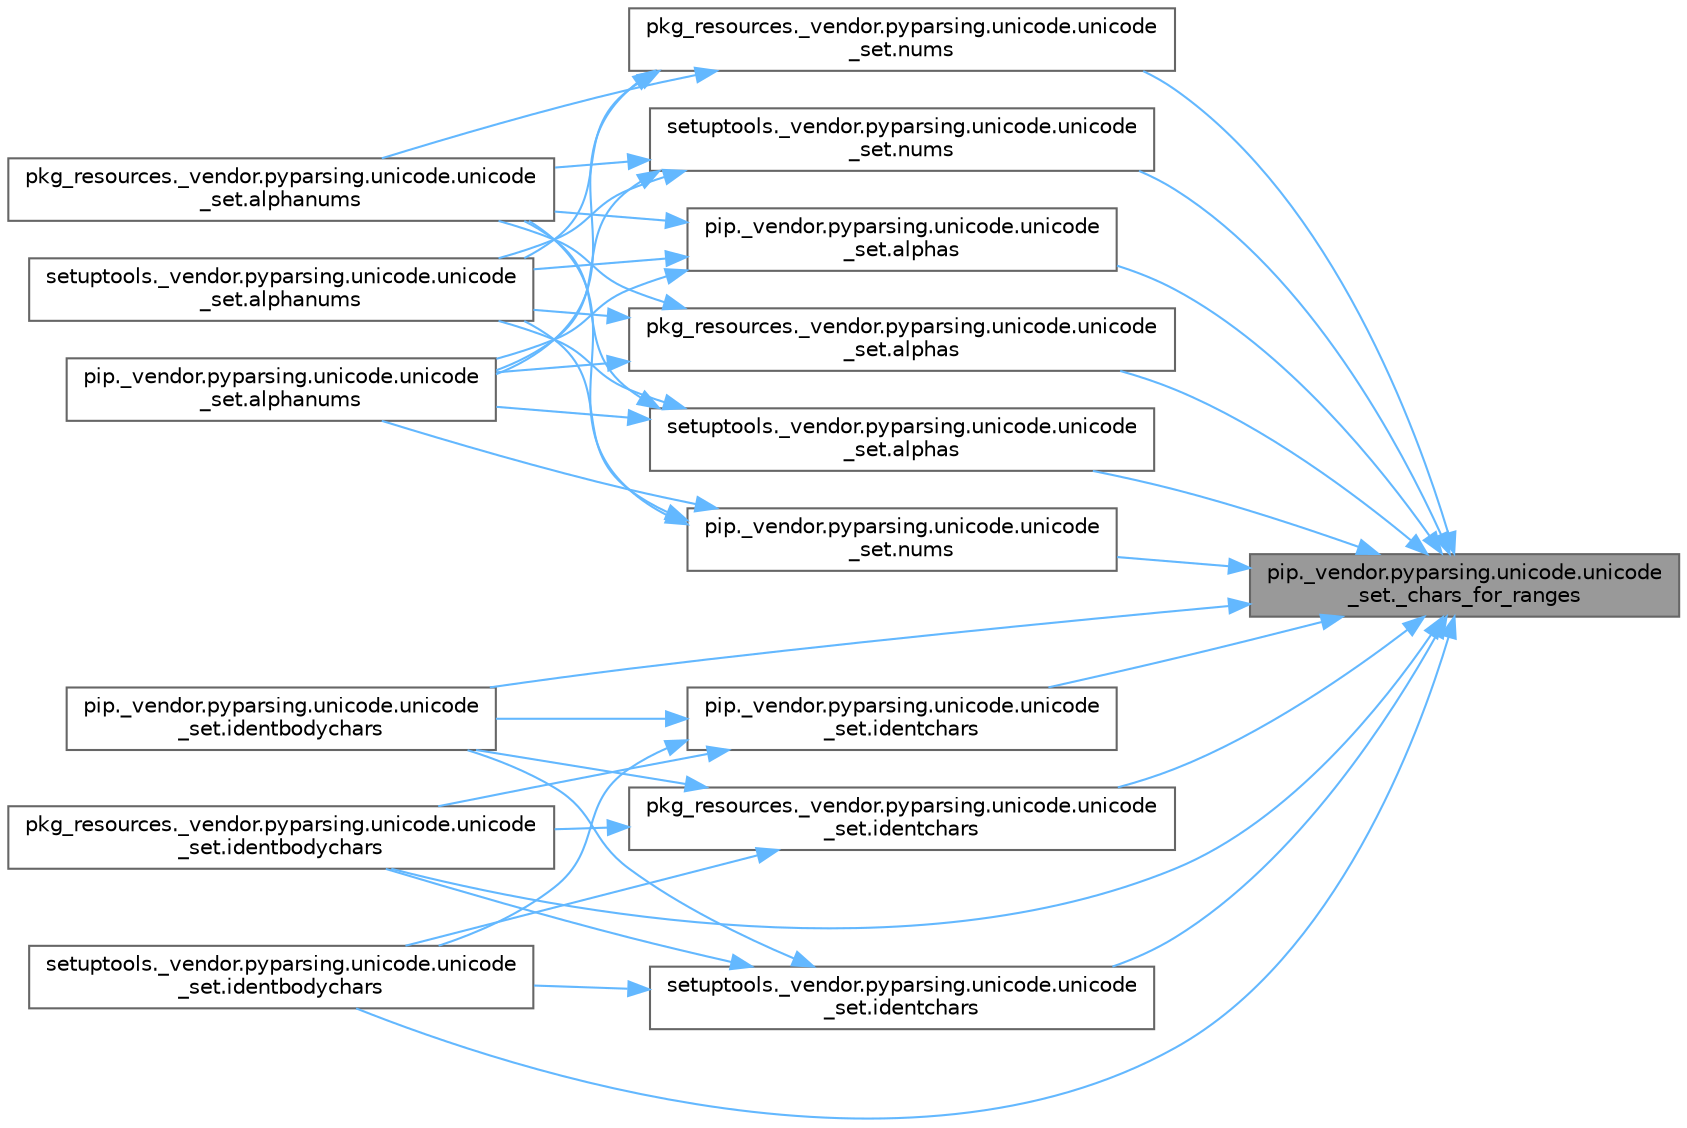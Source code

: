 digraph "pip._vendor.pyparsing.unicode.unicode_set._chars_for_ranges"
{
 // LATEX_PDF_SIZE
  bgcolor="transparent";
  edge [fontname=Helvetica,fontsize=10,labelfontname=Helvetica,labelfontsize=10];
  node [fontname=Helvetica,fontsize=10,shape=box,height=0.2,width=0.4];
  rankdir="RL";
  Node1 [id="Node000001",label="pip._vendor.pyparsing.unicode.unicode\l_set._chars_for_ranges",height=0.2,width=0.4,color="gray40", fillcolor="grey60", style="filled", fontcolor="black",tooltip=" "];
  Node1 -> Node2 [id="edge1_Node000001_Node000002",dir="back",color="steelblue1",style="solid",tooltip=" "];
  Node2 [id="Node000002",label="pip._vendor.pyparsing.unicode.unicode\l_set.alphas",height=0.2,width=0.4,color="grey40", fillcolor="white", style="filled",URL="$classpip_1_1__vendor_1_1pyparsing_1_1unicode_1_1unicode__set.html#aa490c669c619d0964778686f62b3c40d",tooltip=" "];
  Node2 -> Node3 [id="edge2_Node000002_Node000003",dir="back",color="steelblue1",style="solid",tooltip=" "];
  Node3 [id="Node000003",label="pip._vendor.pyparsing.unicode.unicode\l_set.alphanums",height=0.2,width=0.4,color="grey40", fillcolor="white", style="filled",URL="$classpip_1_1__vendor_1_1pyparsing_1_1unicode_1_1unicode__set.html#ab299ee98d1c2b4a39c1776a46e4d0ad8",tooltip=" "];
  Node2 -> Node4 [id="edge3_Node000002_Node000004",dir="back",color="steelblue1",style="solid",tooltip=" "];
  Node4 [id="Node000004",label="pkg_resources._vendor.pyparsing.unicode.unicode\l_set.alphanums",height=0.2,width=0.4,color="grey40", fillcolor="white", style="filled",URL="$classpkg__resources_1_1__vendor_1_1pyparsing_1_1unicode_1_1unicode__set.html#adc9c83df1fcb20cc994bdc7ca4f291c9",tooltip=" "];
  Node2 -> Node5 [id="edge4_Node000002_Node000005",dir="back",color="steelblue1",style="solid",tooltip=" "];
  Node5 [id="Node000005",label="setuptools._vendor.pyparsing.unicode.unicode\l_set.alphanums",height=0.2,width=0.4,color="grey40", fillcolor="white", style="filled",URL="$classsetuptools_1_1__vendor_1_1pyparsing_1_1unicode_1_1unicode__set.html#a4dcae4c6dad81de24395b1cec0307cb2",tooltip=" "];
  Node1 -> Node6 [id="edge5_Node000001_Node000006",dir="back",color="steelblue1",style="solid",tooltip=" "];
  Node6 [id="Node000006",label="pkg_resources._vendor.pyparsing.unicode.unicode\l_set.alphas",height=0.2,width=0.4,color="grey40", fillcolor="white", style="filled",URL="$classpkg__resources_1_1__vendor_1_1pyparsing_1_1unicode_1_1unicode__set.html#a5e9ed4b45cf8cacd4c6e7a0b45778bc4",tooltip=" "];
  Node6 -> Node3 [id="edge6_Node000006_Node000003",dir="back",color="steelblue1",style="solid",tooltip=" "];
  Node6 -> Node4 [id="edge7_Node000006_Node000004",dir="back",color="steelblue1",style="solid",tooltip=" "];
  Node6 -> Node5 [id="edge8_Node000006_Node000005",dir="back",color="steelblue1",style="solid",tooltip=" "];
  Node1 -> Node7 [id="edge9_Node000001_Node000007",dir="back",color="steelblue1",style="solid",tooltip=" "];
  Node7 [id="Node000007",label="setuptools._vendor.pyparsing.unicode.unicode\l_set.alphas",height=0.2,width=0.4,color="grey40", fillcolor="white", style="filled",URL="$classsetuptools_1_1__vendor_1_1pyparsing_1_1unicode_1_1unicode__set.html#ab625ca096c63611d8dcbe555bb866a24",tooltip=" "];
  Node7 -> Node3 [id="edge10_Node000007_Node000003",dir="back",color="steelblue1",style="solid",tooltip=" "];
  Node7 -> Node4 [id="edge11_Node000007_Node000004",dir="back",color="steelblue1",style="solid",tooltip=" "];
  Node7 -> Node5 [id="edge12_Node000007_Node000005",dir="back",color="steelblue1",style="solid",tooltip=" "];
  Node1 -> Node8 [id="edge13_Node000001_Node000008",dir="back",color="steelblue1",style="solid",tooltip=" "];
  Node8 [id="Node000008",label="pip._vendor.pyparsing.unicode.unicode\l_set.identbodychars",height=0.2,width=0.4,color="grey40", fillcolor="white", style="filled",URL="$classpip_1_1__vendor_1_1pyparsing_1_1unicode_1_1unicode__set.html#a1aa0e885fe9f43dddde4c6b6201527ef",tooltip=" "];
  Node1 -> Node9 [id="edge14_Node000001_Node000009",dir="back",color="steelblue1",style="solid",tooltip=" "];
  Node9 [id="Node000009",label="pkg_resources._vendor.pyparsing.unicode.unicode\l_set.identbodychars",height=0.2,width=0.4,color="grey40", fillcolor="white", style="filled",URL="$classpkg__resources_1_1__vendor_1_1pyparsing_1_1unicode_1_1unicode__set.html#aba3f0f9208483220cfc80383e405cb90",tooltip=" "];
  Node1 -> Node10 [id="edge15_Node000001_Node000010",dir="back",color="steelblue1",style="solid",tooltip=" "];
  Node10 [id="Node000010",label="setuptools._vendor.pyparsing.unicode.unicode\l_set.identbodychars",height=0.2,width=0.4,color="grey40", fillcolor="white", style="filled",URL="$classsetuptools_1_1__vendor_1_1pyparsing_1_1unicode_1_1unicode__set.html#a019d03d77895051fa3044e8e9c85a63d",tooltip=" "];
  Node1 -> Node11 [id="edge16_Node000001_Node000011",dir="back",color="steelblue1",style="solid",tooltip=" "];
  Node11 [id="Node000011",label="pip._vendor.pyparsing.unicode.unicode\l_set.identchars",height=0.2,width=0.4,color="grey40", fillcolor="white", style="filled",URL="$classpip_1_1__vendor_1_1pyparsing_1_1unicode_1_1unicode__set.html#abfa15a81557275b640830e25d265ad7d",tooltip=" "];
  Node11 -> Node8 [id="edge17_Node000011_Node000008",dir="back",color="steelblue1",style="solid",tooltip=" "];
  Node11 -> Node9 [id="edge18_Node000011_Node000009",dir="back",color="steelblue1",style="solid",tooltip=" "];
  Node11 -> Node10 [id="edge19_Node000011_Node000010",dir="back",color="steelblue1",style="solid",tooltip=" "];
  Node1 -> Node12 [id="edge20_Node000001_Node000012",dir="back",color="steelblue1",style="solid",tooltip=" "];
  Node12 [id="Node000012",label="pkg_resources._vendor.pyparsing.unicode.unicode\l_set.identchars",height=0.2,width=0.4,color="grey40", fillcolor="white", style="filled",URL="$classpkg__resources_1_1__vendor_1_1pyparsing_1_1unicode_1_1unicode__set.html#a3f15f7d9de105b92c190714543d5aba3",tooltip=" "];
  Node12 -> Node8 [id="edge21_Node000012_Node000008",dir="back",color="steelblue1",style="solid",tooltip=" "];
  Node12 -> Node9 [id="edge22_Node000012_Node000009",dir="back",color="steelblue1",style="solid",tooltip=" "];
  Node12 -> Node10 [id="edge23_Node000012_Node000010",dir="back",color="steelblue1",style="solid",tooltip=" "];
  Node1 -> Node13 [id="edge24_Node000001_Node000013",dir="back",color="steelblue1",style="solid",tooltip=" "];
  Node13 [id="Node000013",label="setuptools._vendor.pyparsing.unicode.unicode\l_set.identchars",height=0.2,width=0.4,color="grey40", fillcolor="white", style="filled",URL="$classsetuptools_1_1__vendor_1_1pyparsing_1_1unicode_1_1unicode__set.html#a810ba861a3cc9de10e8efefa59c180c9",tooltip=" "];
  Node13 -> Node8 [id="edge25_Node000013_Node000008",dir="back",color="steelblue1",style="solid",tooltip=" "];
  Node13 -> Node9 [id="edge26_Node000013_Node000009",dir="back",color="steelblue1",style="solid",tooltip=" "];
  Node13 -> Node10 [id="edge27_Node000013_Node000010",dir="back",color="steelblue1",style="solid",tooltip=" "];
  Node1 -> Node14 [id="edge28_Node000001_Node000014",dir="back",color="steelblue1",style="solid",tooltip=" "];
  Node14 [id="Node000014",label="pip._vendor.pyparsing.unicode.unicode\l_set.nums",height=0.2,width=0.4,color="grey40", fillcolor="white", style="filled",URL="$classpip_1_1__vendor_1_1pyparsing_1_1unicode_1_1unicode__set.html#a5ccbe0f8363ef1eac4b08140e51b382a",tooltip=" "];
  Node14 -> Node3 [id="edge29_Node000014_Node000003",dir="back",color="steelblue1",style="solid",tooltip=" "];
  Node14 -> Node4 [id="edge30_Node000014_Node000004",dir="back",color="steelblue1",style="solid",tooltip=" "];
  Node14 -> Node5 [id="edge31_Node000014_Node000005",dir="back",color="steelblue1",style="solid",tooltip=" "];
  Node1 -> Node15 [id="edge32_Node000001_Node000015",dir="back",color="steelblue1",style="solid",tooltip=" "];
  Node15 [id="Node000015",label="pkg_resources._vendor.pyparsing.unicode.unicode\l_set.nums",height=0.2,width=0.4,color="grey40", fillcolor="white", style="filled",URL="$classpkg__resources_1_1__vendor_1_1pyparsing_1_1unicode_1_1unicode__set.html#a4e47e0c9cdfe2cbc09d5d2bced71aec4",tooltip=" "];
  Node15 -> Node3 [id="edge33_Node000015_Node000003",dir="back",color="steelblue1",style="solid",tooltip=" "];
  Node15 -> Node4 [id="edge34_Node000015_Node000004",dir="back",color="steelblue1",style="solid",tooltip=" "];
  Node15 -> Node5 [id="edge35_Node000015_Node000005",dir="back",color="steelblue1",style="solid",tooltip=" "];
  Node1 -> Node16 [id="edge36_Node000001_Node000016",dir="back",color="steelblue1",style="solid",tooltip=" "];
  Node16 [id="Node000016",label="setuptools._vendor.pyparsing.unicode.unicode\l_set.nums",height=0.2,width=0.4,color="grey40", fillcolor="white", style="filled",URL="$classsetuptools_1_1__vendor_1_1pyparsing_1_1unicode_1_1unicode__set.html#a5673e76d3d7b5e46097605faf7c56631",tooltip=" "];
  Node16 -> Node3 [id="edge37_Node000016_Node000003",dir="back",color="steelblue1",style="solid",tooltip=" "];
  Node16 -> Node4 [id="edge38_Node000016_Node000004",dir="back",color="steelblue1",style="solid",tooltip=" "];
  Node16 -> Node5 [id="edge39_Node000016_Node000005",dir="back",color="steelblue1",style="solid",tooltip=" "];
}
